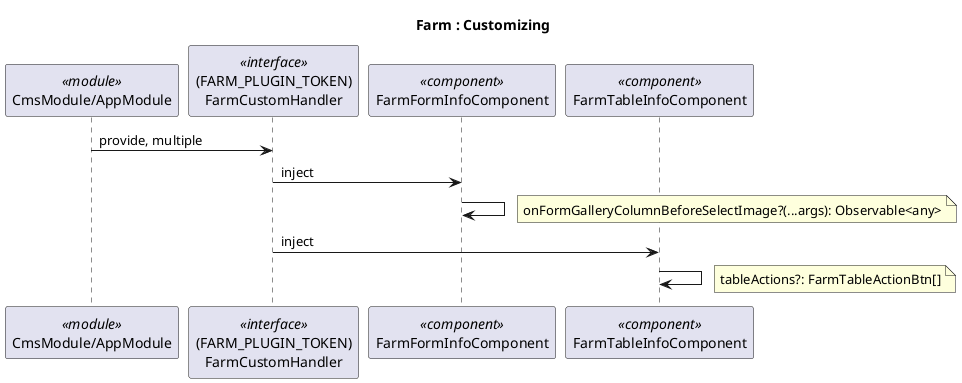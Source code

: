 @startuml

Title Farm : Customizing
participant "CmsModule/AppModule" as module << module >>
participant "(FARM_PLUGIN_TOKEN)\nFarmCustomHandler" as customHandler << interface >>
participant "FarmFormInfoComponent" as formInfo << component >>
participant "FarmTableInfoComponent" as tableInfo << component >>

module -> customHandler: provide, multiple

customHandler -> formInfo: inject
formInfo -> formInfo
note right: onFormGalleryColumnBeforeSelectImage?(...args): Observable<any>

customHandler -> tableInfo: inject
tableInfo -> tableInfo
note right: tableActions?: FarmTableActionBtn[]

@enduml